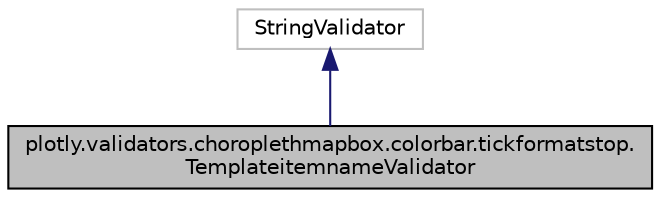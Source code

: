digraph "plotly.validators.choroplethmapbox.colorbar.tickformatstop.TemplateitemnameValidator"
{
 // LATEX_PDF_SIZE
  edge [fontname="Helvetica",fontsize="10",labelfontname="Helvetica",labelfontsize="10"];
  node [fontname="Helvetica",fontsize="10",shape=record];
  Node1 [label="plotly.validators.choroplethmapbox.colorbar.tickformatstop.\lTemplateitemnameValidator",height=0.2,width=0.4,color="black", fillcolor="grey75", style="filled", fontcolor="black",tooltip=" "];
  Node2 -> Node1 [dir="back",color="midnightblue",fontsize="10",style="solid",fontname="Helvetica"];
  Node2 [label="StringValidator",height=0.2,width=0.4,color="grey75", fillcolor="white", style="filled",tooltip=" "];
}
